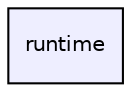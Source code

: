 digraph "/gsa/yktgsa-h1/01/pengwu/Web20/Analytics/ibm_ppl/runtime" {
  compound=true
  node [ fontsize="10", fontname="Helvetica"];
  edge [ labelfontsize="10", labelfontname="Helvetica"];
  dir_cb031e414f281a658b23dddb30bb9d2c [shape=box, label="runtime", style="filled", fillcolor="#eeeeff", pencolor="black", URL="dir_cb031e414f281a658b23dddb30bb9d2c.html"];
}
